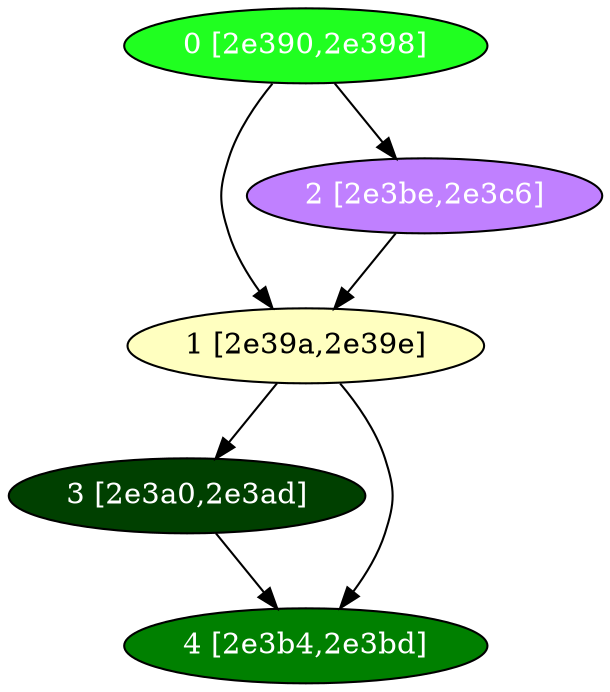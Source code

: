 diGraph libnss3{
	libnss3_0  [style=filled fillcolor="#20FF20" fontcolor="#ffffff" shape=oval label="0 [2e390,2e398]"]
	libnss3_1  [style=filled fillcolor="#FFFFC0" fontcolor="#000000" shape=oval label="1 [2e39a,2e39e]"]
	libnss3_2  [style=filled fillcolor="#C080FF" fontcolor="#ffffff" shape=oval label="2 [2e3be,2e3c6]"]
	libnss3_3  [style=filled fillcolor="#004000" fontcolor="#ffffff" shape=oval label="3 [2e3a0,2e3ad]"]
	libnss3_4  [style=filled fillcolor="#008000" fontcolor="#ffffff" shape=oval label="4 [2e3b4,2e3bd]"]

	libnss3_0 -> libnss3_1
	libnss3_0 -> libnss3_2
	libnss3_1 -> libnss3_3
	libnss3_1 -> libnss3_4
	libnss3_2 -> libnss3_1
	libnss3_3 -> libnss3_4
}